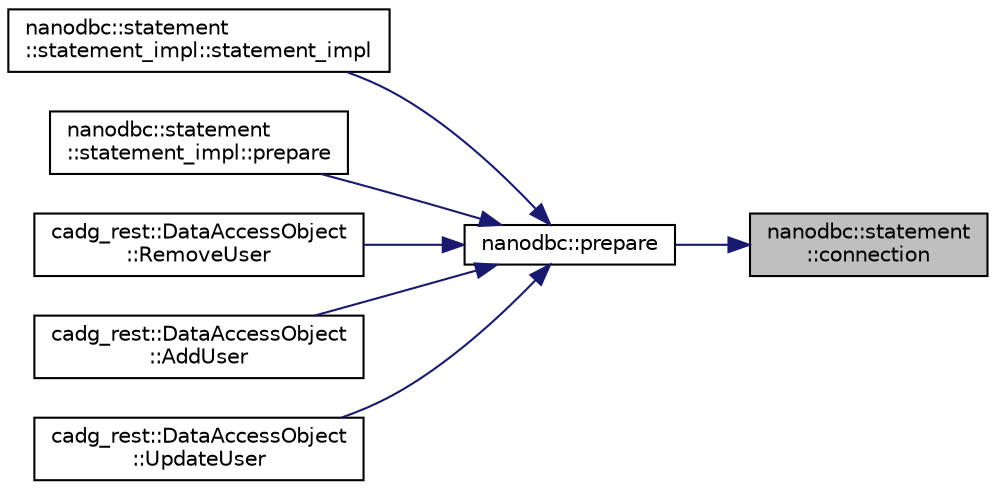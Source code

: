 digraph "nanodbc::statement::connection"
{
 // LATEX_PDF_SIZE
  edge [fontname="Helvetica",fontsize="10",labelfontname="Helvetica",labelfontsize="10"];
  node [fontname="Helvetica",fontsize="10",shape=record];
  rankdir="RL";
  Node35 [label="nanodbc::statement\l::connection",height=0.2,width=0.4,color="black", fillcolor="grey75", style="filled", fontcolor="black",tooltip="Returns the associated connection object if any."];
  Node35 -> Node36 [dir="back",color="midnightblue",fontsize="10",style="solid",fontname="Helvetica"];
  Node36 [label="nanodbc::prepare",height=0.2,width=0.4,color="black", fillcolor="white", style="filled",URL="$group__mainf.html#ga961a75629487f22ebc87d114c5699bc2",tooltip="Prepares the given statement to execute on it associated connection."];
  Node36 -> Node37 [dir="back",color="midnightblue",fontsize="10",style="solid",fontname="Helvetica"];
  Node37 [label="nanodbc::statement\l::statement_impl::statement_impl",height=0.2,width=0.4,color="black", fillcolor="white", style="filled",URL="$classnanodbc_1_1statement_1_1statement__impl.html#aeb976ed1c29dc5325bd00034033e0967",tooltip=" "];
  Node36 -> Node38 [dir="back",color="midnightblue",fontsize="10",style="solid",fontname="Helvetica"];
  Node38 [label="nanodbc::statement\l::statement_impl::prepare",height=0.2,width=0.4,color="black", fillcolor="white", style="filled",URL="$classnanodbc_1_1statement_1_1statement__impl.html#a7d93dd08169247d9c2462686b79dccd7",tooltip=" "];
  Node36 -> Node39 [dir="back",color="midnightblue",fontsize="10",style="solid",fontname="Helvetica"];
  Node39 [label="cadg_rest::DataAccessObject\l::RemoveUser",height=0.2,width=0.4,color="black", fillcolor="white", style="filled",URL="$classcadg__rest_1_1_data_access_object.html#a049df84fde79be3547fe363be40850e4",tooltip="Removes a user by the provided id."];
  Node36 -> Node40 [dir="back",color="midnightblue",fontsize="10",style="solid",fontname="Helvetica"];
  Node40 [label="cadg_rest::DataAccessObject\l::AddUser",height=0.2,width=0.4,color="black", fillcolor="white", style="filled",URL="$classcadg__rest_1_1_data_access_object.html#a6d80c563e1cd526791fa69f32cd1d896",tooltip="Adds a new user."];
  Node36 -> Node41 [dir="back",color="midnightblue",fontsize="10",style="solid",fontname="Helvetica"];
  Node41 [label="cadg_rest::DataAccessObject\l::UpdateUser",height=0.2,width=0.4,color="black", fillcolor="white", style="filled",URL="$classcadg__rest_1_1_data_access_object.html#af9a88b06de9cd2c7042c91be83e00872",tooltip="Updates a user."];
}
